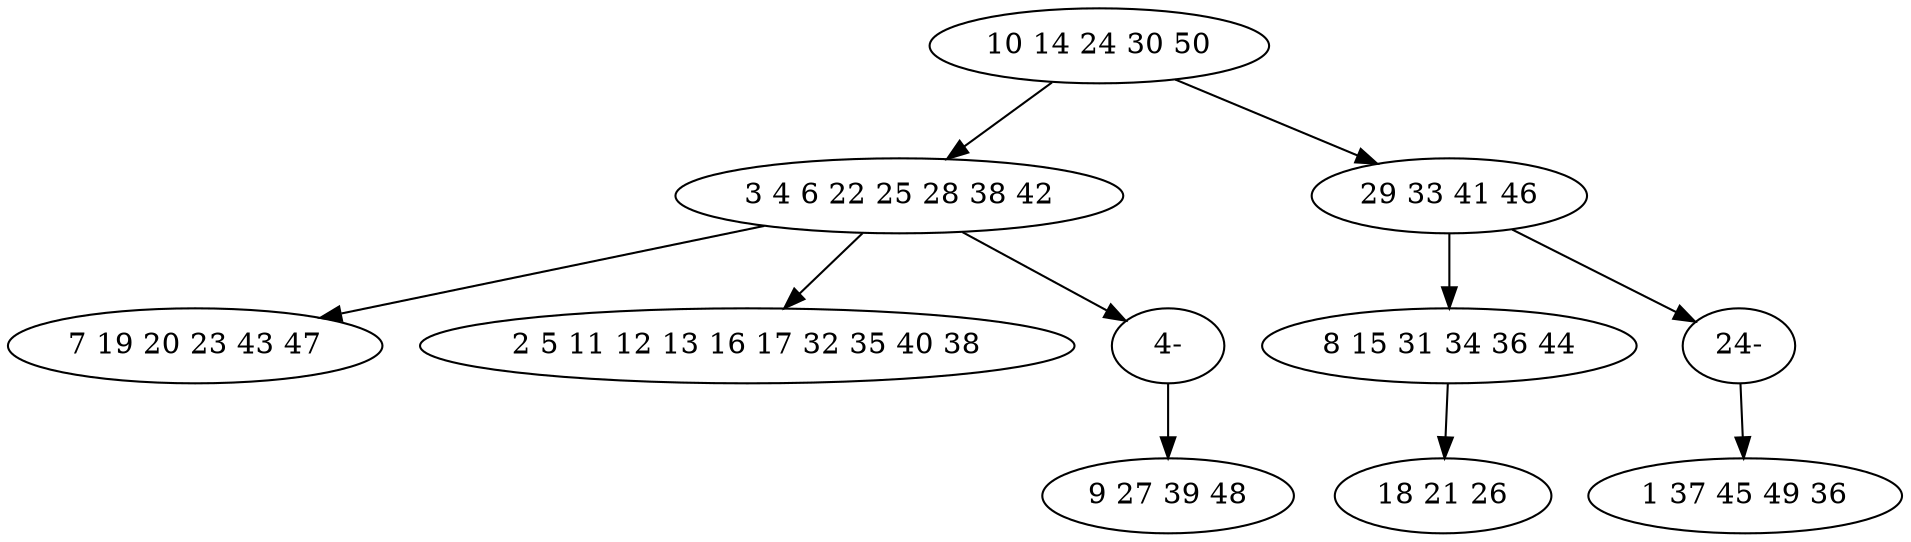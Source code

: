 digraph true_tree {
	"0" -> "1"
	"0" -> "2"
	"1" -> "3"
	"1" -> "4"
	"1" -> "10"
	"2" -> "6"
	"2" -> "9"
	"6" -> "8"
	"9" -> "7"
	"10" -> "5"
	"0" [label="10 14 24 30 50"];
	"1" [label="3 4 6 22 25 28 38 42"];
	"2" [label="29 33 41 46"];
	"3" [label="7 19 20 23 43 47"];
	"4" [label="2 5 11 12 13 16 17 32 35 40 38"];
	"5" [label="9 27 39 48"];
	"6" [label="8 15 31 34 36 44"];
	"7" [label="1 37 45 49 36"];
	"8" [label="18 21 26"];
	"9" [label="24-"];
	"10" [label="4-"];
}
